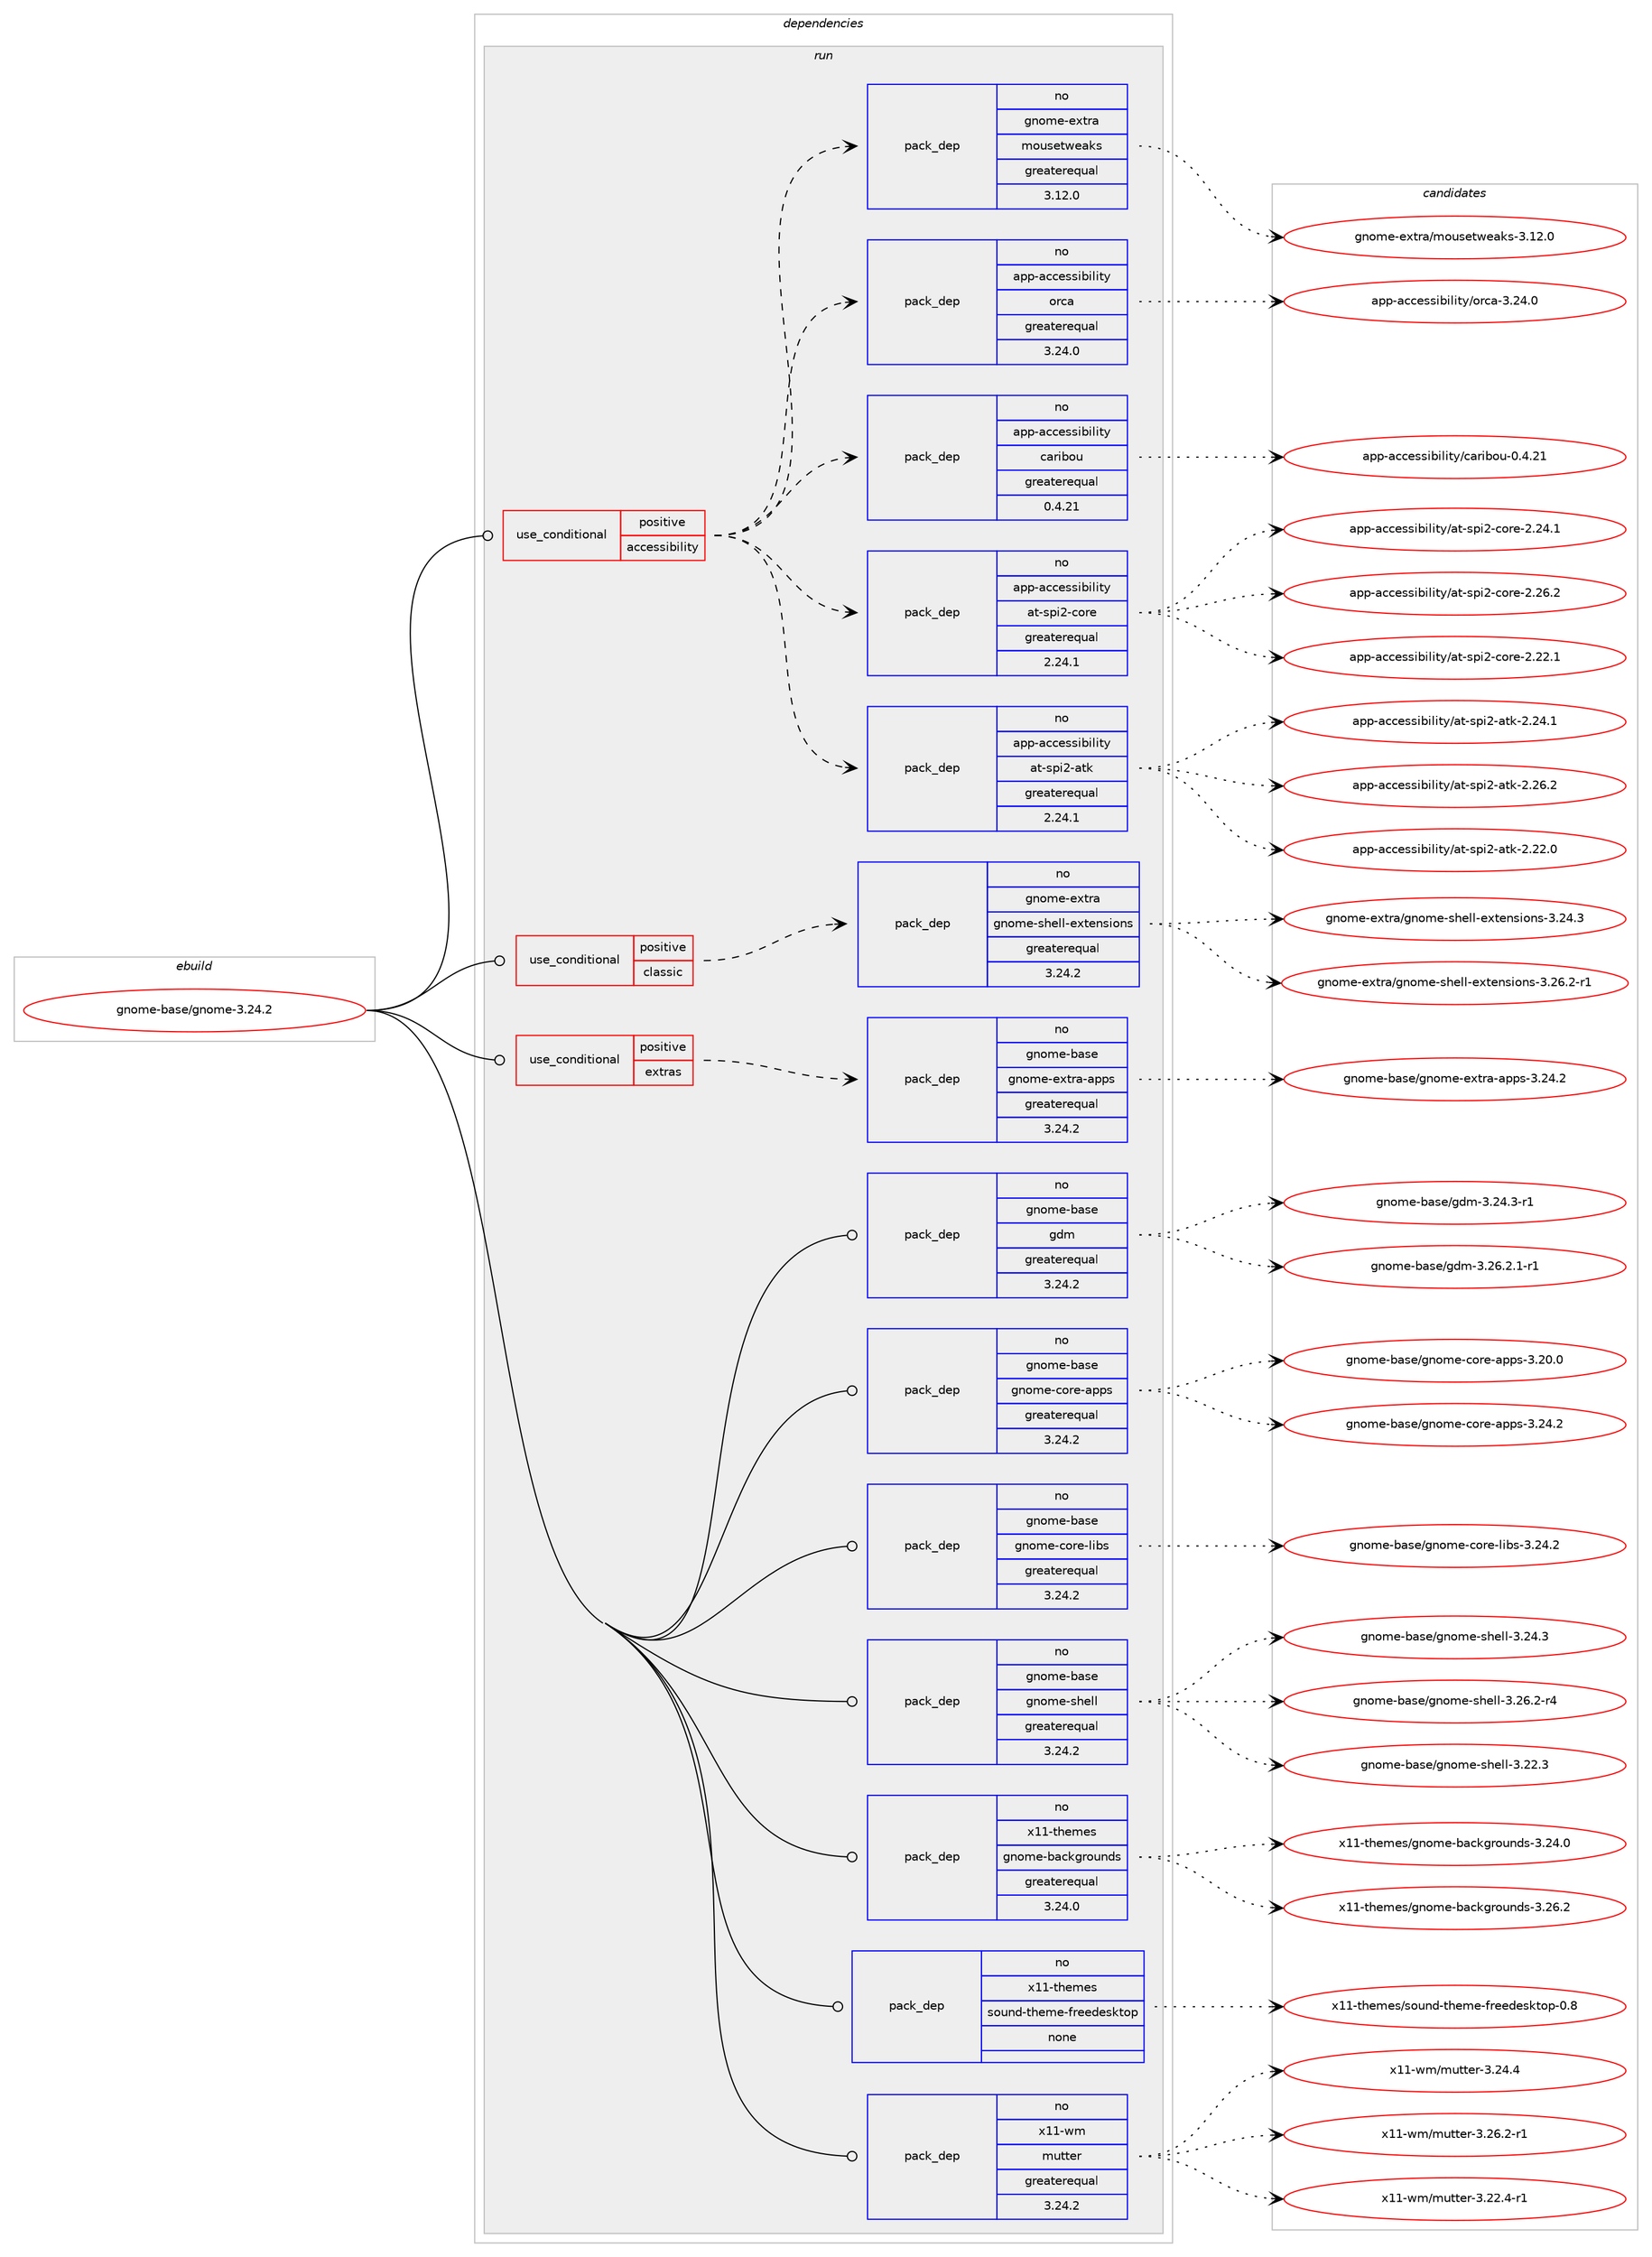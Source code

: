 digraph prolog {

# *************
# Graph options
# *************

newrank=true;
concentrate=true;
compound=true;
graph [rankdir=LR,fontname=Helvetica,fontsize=10,ranksep=1.5];#, ranksep=2.5, nodesep=0.2];
edge  [arrowhead=vee];
node  [fontname=Helvetica,fontsize=10];

# **********
# The ebuild
# **********

subgraph cluster_leftcol {
color=gray;
rank=same;
label=<<i>ebuild</i>>;
id [label="gnome-base/gnome-3.24.2", color=red, width=4, href="../gnome-base/gnome-3.24.2.svg"];
}

# ****************
# The dependencies
# ****************

subgraph cluster_midcol {
color=gray;
label=<<i>dependencies</i>>;
subgraph cluster_compile {
fillcolor="#eeeeee";
style=filled;
label=<<i>compile</i>>;
}
subgraph cluster_compileandrun {
fillcolor="#eeeeee";
style=filled;
label=<<i>compile and run</i>>;
}
subgraph cluster_run {
fillcolor="#eeeeee";
style=filled;
label=<<i>run</i>>;
subgraph cond543 {
dependency3830 [label=<<TABLE BORDER="0" CELLBORDER="1" CELLSPACING="0" CELLPADDING="4"><TR><TD ROWSPAN="3" CELLPADDING="10">use_conditional</TD></TR><TR><TD>positive</TD></TR><TR><TD>accessibility</TD></TR></TABLE>>, shape=none, color=red];
subgraph pack3176 {
dependency3831 [label=<<TABLE BORDER="0" CELLBORDER="1" CELLSPACING="0" CELLPADDING="4" WIDTH="220"><TR><TD ROWSPAN="6" CELLPADDING="30">pack_dep</TD></TR><TR><TD WIDTH="110">no</TD></TR><TR><TD>app-accessibility</TD></TR><TR><TD>at-spi2-atk</TD></TR><TR><TD>greaterequal</TD></TR><TR><TD>2.24.1</TD></TR></TABLE>>, shape=none, color=blue];
}
dependency3830:e -> dependency3831:w [weight=20,style="dashed",arrowhead="vee"];
subgraph pack3177 {
dependency3832 [label=<<TABLE BORDER="0" CELLBORDER="1" CELLSPACING="0" CELLPADDING="4" WIDTH="220"><TR><TD ROWSPAN="6" CELLPADDING="30">pack_dep</TD></TR><TR><TD WIDTH="110">no</TD></TR><TR><TD>app-accessibility</TD></TR><TR><TD>at-spi2-core</TD></TR><TR><TD>greaterequal</TD></TR><TR><TD>2.24.1</TD></TR></TABLE>>, shape=none, color=blue];
}
dependency3830:e -> dependency3832:w [weight=20,style="dashed",arrowhead="vee"];
subgraph pack3178 {
dependency3833 [label=<<TABLE BORDER="0" CELLBORDER="1" CELLSPACING="0" CELLPADDING="4" WIDTH="220"><TR><TD ROWSPAN="6" CELLPADDING="30">pack_dep</TD></TR><TR><TD WIDTH="110">no</TD></TR><TR><TD>app-accessibility</TD></TR><TR><TD>caribou</TD></TR><TR><TD>greaterequal</TD></TR><TR><TD>0.4.21</TD></TR></TABLE>>, shape=none, color=blue];
}
dependency3830:e -> dependency3833:w [weight=20,style="dashed",arrowhead="vee"];
subgraph pack3179 {
dependency3834 [label=<<TABLE BORDER="0" CELLBORDER="1" CELLSPACING="0" CELLPADDING="4" WIDTH="220"><TR><TD ROWSPAN="6" CELLPADDING="30">pack_dep</TD></TR><TR><TD WIDTH="110">no</TD></TR><TR><TD>app-accessibility</TD></TR><TR><TD>orca</TD></TR><TR><TD>greaterequal</TD></TR><TR><TD>3.24.0</TD></TR></TABLE>>, shape=none, color=blue];
}
dependency3830:e -> dependency3834:w [weight=20,style="dashed",arrowhead="vee"];
subgraph pack3180 {
dependency3835 [label=<<TABLE BORDER="0" CELLBORDER="1" CELLSPACING="0" CELLPADDING="4" WIDTH="220"><TR><TD ROWSPAN="6" CELLPADDING="30">pack_dep</TD></TR><TR><TD WIDTH="110">no</TD></TR><TR><TD>gnome-extra</TD></TR><TR><TD>mousetweaks</TD></TR><TR><TD>greaterequal</TD></TR><TR><TD>3.12.0</TD></TR></TABLE>>, shape=none, color=blue];
}
dependency3830:e -> dependency3835:w [weight=20,style="dashed",arrowhead="vee"];
}
id:e -> dependency3830:w [weight=20,style="solid",arrowhead="odot"];
subgraph cond544 {
dependency3836 [label=<<TABLE BORDER="0" CELLBORDER="1" CELLSPACING="0" CELLPADDING="4"><TR><TD ROWSPAN="3" CELLPADDING="10">use_conditional</TD></TR><TR><TD>positive</TD></TR><TR><TD>classic</TD></TR></TABLE>>, shape=none, color=red];
subgraph pack3181 {
dependency3837 [label=<<TABLE BORDER="0" CELLBORDER="1" CELLSPACING="0" CELLPADDING="4" WIDTH="220"><TR><TD ROWSPAN="6" CELLPADDING="30">pack_dep</TD></TR><TR><TD WIDTH="110">no</TD></TR><TR><TD>gnome-extra</TD></TR><TR><TD>gnome-shell-extensions</TD></TR><TR><TD>greaterequal</TD></TR><TR><TD>3.24.2</TD></TR></TABLE>>, shape=none, color=blue];
}
dependency3836:e -> dependency3837:w [weight=20,style="dashed",arrowhead="vee"];
}
id:e -> dependency3836:w [weight=20,style="solid",arrowhead="odot"];
subgraph cond545 {
dependency3838 [label=<<TABLE BORDER="0" CELLBORDER="1" CELLSPACING="0" CELLPADDING="4"><TR><TD ROWSPAN="3" CELLPADDING="10">use_conditional</TD></TR><TR><TD>positive</TD></TR><TR><TD>extras</TD></TR></TABLE>>, shape=none, color=red];
subgraph pack3182 {
dependency3839 [label=<<TABLE BORDER="0" CELLBORDER="1" CELLSPACING="0" CELLPADDING="4" WIDTH="220"><TR><TD ROWSPAN="6" CELLPADDING="30">pack_dep</TD></TR><TR><TD WIDTH="110">no</TD></TR><TR><TD>gnome-base</TD></TR><TR><TD>gnome-extra-apps</TD></TR><TR><TD>greaterequal</TD></TR><TR><TD>3.24.2</TD></TR></TABLE>>, shape=none, color=blue];
}
dependency3838:e -> dependency3839:w [weight=20,style="dashed",arrowhead="vee"];
}
id:e -> dependency3838:w [weight=20,style="solid",arrowhead="odot"];
subgraph pack3183 {
dependency3840 [label=<<TABLE BORDER="0" CELLBORDER="1" CELLSPACING="0" CELLPADDING="4" WIDTH="220"><TR><TD ROWSPAN="6" CELLPADDING="30">pack_dep</TD></TR><TR><TD WIDTH="110">no</TD></TR><TR><TD>gnome-base</TD></TR><TR><TD>gdm</TD></TR><TR><TD>greaterequal</TD></TR><TR><TD>3.24.2</TD></TR></TABLE>>, shape=none, color=blue];
}
id:e -> dependency3840:w [weight=20,style="solid",arrowhead="odot"];
subgraph pack3184 {
dependency3841 [label=<<TABLE BORDER="0" CELLBORDER="1" CELLSPACING="0" CELLPADDING="4" WIDTH="220"><TR><TD ROWSPAN="6" CELLPADDING="30">pack_dep</TD></TR><TR><TD WIDTH="110">no</TD></TR><TR><TD>gnome-base</TD></TR><TR><TD>gnome-core-apps</TD></TR><TR><TD>greaterequal</TD></TR><TR><TD>3.24.2</TD></TR></TABLE>>, shape=none, color=blue];
}
id:e -> dependency3841:w [weight=20,style="solid",arrowhead="odot"];
subgraph pack3185 {
dependency3842 [label=<<TABLE BORDER="0" CELLBORDER="1" CELLSPACING="0" CELLPADDING="4" WIDTH="220"><TR><TD ROWSPAN="6" CELLPADDING="30">pack_dep</TD></TR><TR><TD WIDTH="110">no</TD></TR><TR><TD>gnome-base</TD></TR><TR><TD>gnome-core-libs</TD></TR><TR><TD>greaterequal</TD></TR><TR><TD>3.24.2</TD></TR></TABLE>>, shape=none, color=blue];
}
id:e -> dependency3842:w [weight=20,style="solid",arrowhead="odot"];
subgraph pack3186 {
dependency3843 [label=<<TABLE BORDER="0" CELLBORDER="1" CELLSPACING="0" CELLPADDING="4" WIDTH="220"><TR><TD ROWSPAN="6" CELLPADDING="30">pack_dep</TD></TR><TR><TD WIDTH="110">no</TD></TR><TR><TD>gnome-base</TD></TR><TR><TD>gnome-shell</TD></TR><TR><TD>greaterequal</TD></TR><TR><TD>3.24.2</TD></TR></TABLE>>, shape=none, color=blue];
}
id:e -> dependency3843:w [weight=20,style="solid",arrowhead="odot"];
subgraph pack3187 {
dependency3844 [label=<<TABLE BORDER="0" CELLBORDER="1" CELLSPACING="0" CELLPADDING="4" WIDTH="220"><TR><TD ROWSPAN="6" CELLPADDING="30">pack_dep</TD></TR><TR><TD WIDTH="110">no</TD></TR><TR><TD>x11-themes</TD></TR><TR><TD>gnome-backgrounds</TD></TR><TR><TD>greaterequal</TD></TR><TR><TD>3.24.0</TD></TR></TABLE>>, shape=none, color=blue];
}
id:e -> dependency3844:w [weight=20,style="solid",arrowhead="odot"];
subgraph pack3188 {
dependency3845 [label=<<TABLE BORDER="0" CELLBORDER="1" CELLSPACING="0" CELLPADDING="4" WIDTH="220"><TR><TD ROWSPAN="6" CELLPADDING="30">pack_dep</TD></TR><TR><TD WIDTH="110">no</TD></TR><TR><TD>x11-themes</TD></TR><TR><TD>sound-theme-freedesktop</TD></TR><TR><TD>none</TD></TR><TR><TD></TD></TR></TABLE>>, shape=none, color=blue];
}
id:e -> dependency3845:w [weight=20,style="solid",arrowhead="odot"];
subgraph pack3189 {
dependency3846 [label=<<TABLE BORDER="0" CELLBORDER="1" CELLSPACING="0" CELLPADDING="4" WIDTH="220"><TR><TD ROWSPAN="6" CELLPADDING="30">pack_dep</TD></TR><TR><TD WIDTH="110">no</TD></TR><TR><TD>x11-wm</TD></TR><TR><TD>mutter</TD></TR><TR><TD>greaterequal</TD></TR><TR><TD>3.24.2</TD></TR></TABLE>>, shape=none, color=blue];
}
id:e -> dependency3846:w [weight=20,style="solid",arrowhead="odot"];
}
}

# **************
# The candidates
# **************

subgraph cluster_choices {
rank=same;
color=gray;
label=<<i>candidates</i>>;

subgraph choice3176 {
color=black;
nodesep=1;
choice97112112459799991011151151059810510810511612147971164511511210550459711610745504650504648 [label="app-accessibility/at-spi2-atk-2.22.0", color=red, width=4,href="../app-accessibility/at-spi2-atk-2.22.0.svg"];
choice97112112459799991011151151059810510810511612147971164511511210550459711610745504650524649 [label="app-accessibility/at-spi2-atk-2.24.1", color=red, width=4,href="../app-accessibility/at-spi2-atk-2.24.1.svg"];
choice97112112459799991011151151059810510810511612147971164511511210550459711610745504650544650 [label="app-accessibility/at-spi2-atk-2.26.2", color=red, width=4,href="../app-accessibility/at-spi2-atk-2.26.2.svg"];
dependency3831:e -> choice97112112459799991011151151059810510810511612147971164511511210550459711610745504650504648:w [style=dotted,weight="100"];
dependency3831:e -> choice97112112459799991011151151059810510810511612147971164511511210550459711610745504650524649:w [style=dotted,weight="100"];
dependency3831:e -> choice97112112459799991011151151059810510810511612147971164511511210550459711610745504650544650:w [style=dotted,weight="100"];
}
subgraph choice3177 {
color=black;
nodesep=1;
choice97112112459799991011151151059810510810511612147971164511511210550459911111410145504650504649 [label="app-accessibility/at-spi2-core-2.22.1", color=red, width=4,href="../app-accessibility/at-spi2-core-2.22.1.svg"];
choice97112112459799991011151151059810510810511612147971164511511210550459911111410145504650524649 [label="app-accessibility/at-spi2-core-2.24.1", color=red, width=4,href="../app-accessibility/at-spi2-core-2.24.1.svg"];
choice97112112459799991011151151059810510810511612147971164511511210550459911111410145504650544650 [label="app-accessibility/at-spi2-core-2.26.2", color=red, width=4,href="../app-accessibility/at-spi2-core-2.26.2.svg"];
dependency3832:e -> choice97112112459799991011151151059810510810511612147971164511511210550459911111410145504650504649:w [style=dotted,weight="100"];
dependency3832:e -> choice97112112459799991011151151059810510810511612147971164511511210550459911111410145504650524649:w [style=dotted,weight="100"];
dependency3832:e -> choice97112112459799991011151151059810510810511612147971164511511210550459911111410145504650544650:w [style=dotted,weight="100"];
}
subgraph choice3178 {
color=black;
nodesep=1;
choice9711211245979999101115115105981051081051161214799971141059811111745484652465049 [label="app-accessibility/caribou-0.4.21", color=red, width=4,href="../app-accessibility/caribou-0.4.21.svg"];
dependency3833:e -> choice9711211245979999101115115105981051081051161214799971141059811111745484652465049:w [style=dotted,weight="100"];
}
subgraph choice3179 {
color=black;
nodesep=1;
choice97112112459799991011151151059810510810511612147111114999745514650524648 [label="app-accessibility/orca-3.24.0", color=red, width=4,href="../app-accessibility/orca-3.24.0.svg"];
dependency3834:e -> choice97112112459799991011151151059810510810511612147111114999745514650524648:w [style=dotted,weight="100"];
}
subgraph choice3180 {
color=black;
nodesep=1;
choice1031101111091014510112011611497471091111171151011161191019710711545514649504648 [label="gnome-extra/mousetweaks-3.12.0", color=red, width=4,href="../gnome-extra/mousetweaks-3.12.0.svg"];
dependency3835:e -> choice1031101111091014510112011611497471091111171151011161191019710711545514649504648:w [style=dotted,weight="100"];
}
subgraph choice3181 {
color=black;
nodesep=1;
choice103110111109101451011201161149747103110111109101451151041011081084510112011610111011510511111011545514650524651 [label="gnome-extra/gnome-shell-extensions-3.24.3", color=red, width=4,href="../gnome-extra/gnome-shell-extensions-3.24.3.svg"];
choice1031101111091014510112011611497471031101111091014511510410110810845101120116101110115105111110115455146505446504511449 [label="gnome-extra/gnome-shell-extensions-3.26.2-r1", color=red, width=4,href="../gnome-extra/gnome-shell-extensions-3.26.2-r1.svg"];
dependency3837:e -> choice103110111109101451011201161149747103110111109101451151041011081084510112011610111011510511111011545514650524651:w [style=dotted,weight="100"];
dependency3837:e -> choice1031101111091014510112011611497471031101111091014511510410110810845101120116101110115105111110115455146505446504511449:w [style=dotted,weight="100"];
}
subgraph choice3182 {
color=black;
nodesep=1;
choice103110111109101459897115101471031101111091014510112011611497459711211211545514650524650 [label="gnome-base/gnome-extra-apps-3.24.2", color=red, width=4,href="../gnome-base/gnome-extra-apps-3.24.2.svg"];
dependency3839:e -> choice103110111109101459897115101471031101111091014510112011611497459711211211545514650524650:w [style=dotted,weight="100"];
}
subgraph choice3183 {
color=black;
nodesep=1;
choice10311011110910145989711510147103100109455146505246514511449 [label="gnome-base/gdm-3.24.3-r1", color=red, width=4,href="../gnome-base/gdm-3.24.3-r1.svg"];
choice103110111109101459897115101471031001094551465054465046494511449 [label="gnome-base/gdm-3.26.2.1-r1", color=red, width=4,href="../gnome-base/gdm-3.26.2.1-r1.svg"];
dependency3840:e -> choice10311011110910145989711510147103100109455146505246514511449:w [style=dotted,weight="100"];
dependency3840:e -> choice103110111109101459897115101471031001094551465054465046494511449:w [style=dotted,weight="100"];
}
subgraph choice3184 {
color=black;
nodesep=1;
choice103110111109101459897115101471031101111091014599111114101459711211211545514650484648 [label="gnome-base/gnome-core-apps-3.20.0", color=red, width=4,href="../gnome-base/gnome-core-apps-3.20.0.svg"];
choice103110111109101459897115101471031101111091014599111114101459711211211545514650524650 [label="gnome-base/gnome-core-apps-3.24.2", color=red, width=4,href="../gnome-base/gnome-core-apps-3.24.2.svg"];
dependency3841:e -> choice103110111109101459897115101471031101111091014599111114101459711211211545514650484648:w [style=dotted,weight="100"];
dependency3841:e -> choice103110111109101459897115101471031101111091014599111114101459711211211545514650524650:w [style=dotted,weight="100"];
}
subgraph choice3185 {
color=black;
nodesep=1;
choice103110111109101459897115101471031101111091014599111114101451081059811545514650524650 [label="gnome-base/gnome-core-libs-3.24.2", color=red, width=4,href="../gnome-base/gnome-core-libs-3.24.2.svg"];
dependency3842:e -> choice103110111109101459897115101471031101111091014599111114101451081059811545514650524650:w [style=dotted,weight="100"];
}
subgraph choice3186 {
color=black;
nodesep=1;
choice103110111109101459897115101471031101111091014511510410110810845514650504651 [label="gnome-base/gnome-shell-3.22.3", color=red, width=4,href="../gnome-base/gnome-shell-3.22.3.svg"];
choice103110111109101459897115101471031101111091014511510410110810845514650524651 [label="gnome-base/gnome-shell-3.24.3", color=red, width=4,href="../gnome-base/gnome-shell-3.24.3.svg"];
choice1031101111091014598971151014710311011110910145115104101108108455146505446504511452 [label="gnome-base/gnome-shell-3.26.2-r4", color=red, width=4,href="../gnome-base/gnome-shell-3.26.2-r4.svg"];
dependency3843:e -> choice103110111109101459897115101471031101111091014511510410110810845514650504651:w [style=dotted,weight="100"];
dependency3843:e -> choice103110111109101459897115101471031101111091014511510410110810845514650524651:w [style=dotted,weight="100"];
dependency3843:e -> choice1031101111091014598971151014710311011110910145115104101108108455146505446504511452:w [style=dotted,weight="100"];
}
subgraph choice3187 {
color=black;
nodesep=1;
choice120494945116104101109101115471031101111091014598979910710311411111711010011545514650524648 [label="x11-themes/gnome-backgrounds-3.24.0", color=red, width=4,href="../x11-themes/gnome-backgrounds-3.24.0.svg"];
choice120494945116104101109101115471031101111091014598979910710311411111711010011545514650544650 [label="x11-themes/gnome-backgrounds-3.26.2", color=red, width=4,href="../x11-themes/gnome-backgrounds-3.26.2.svg"];
dependency3844:e -> choice120494945116104101109101115471031101111091014598979910710311411111711010011545514650524648:w [style=dotted,weight="100"];
dependency3844:e -> choice120494945116104101109101115471031101111091014598979910710311411111711010011545514650544650:w [style=dotted,weight="100"];
}
subgraph choice3188 {
color=black;
nodesep=1;
choice12049494511610410110910111547115111117110100451161041011091014510211410110110010111510711611111245484656 [label="x11-themes/sound-theme-freedesktop-0.8", color=red, width=4,href="../x11-themes/sound-theme-freedesktop-0.8.svg"];
dependency3845:e -> choice12049494511610410110910111547115111117110100451161041011091014510211410110110010111510711611111245484656:w [style=dotted,weight="100"];
}
subgraph choice3189 {
color=black;
nodesep=1;
choice12049494511910947109117116116101114455146505046524511449 [label="x11-wm/mutter-3.22.4-r1", color=red, width=4,href="../x11-wm/mutter-3.22.4-r1.svg"];
choice1204949451191094710911711611610111445514650524652 [label="x11-wm/mutter-3.24.4", color=red, width=4,href="../x11-wm/mutter-3.24.4.svg"];
choice12049494511910947109117116116101114455146505446504511449 [label="x11-wm/mutter-3.26.2-r1", color=red, width=4,href="../x11-wm/mutter-3.26.2-r1.svg"];
dependency3846:e -> choice12049494511910947109117116116101114455146505046524511449:w [style=dotted,weight="100"];
dependency3846:e -> choice1204949451191094710911711611610111445514650524652:w [style=dotted,weight="100"];
dependency3846:e -> choice12049494511910947109117116116101114455146505446504511449:w [style=dotted,weight="100"];
}
}

}
